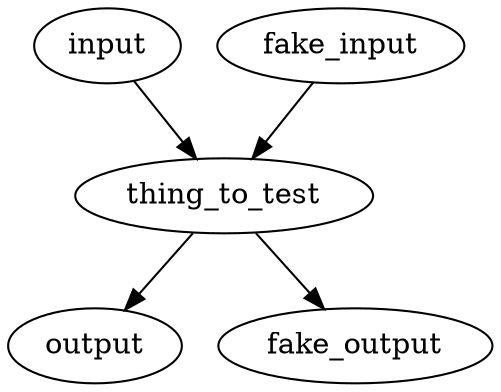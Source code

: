 digraph {


    thing_to_test

    input -> thing_to_test

    fake_input -> thing_to_test



    thing_to_test -> output

    thing_to_test -> fake_output
}
